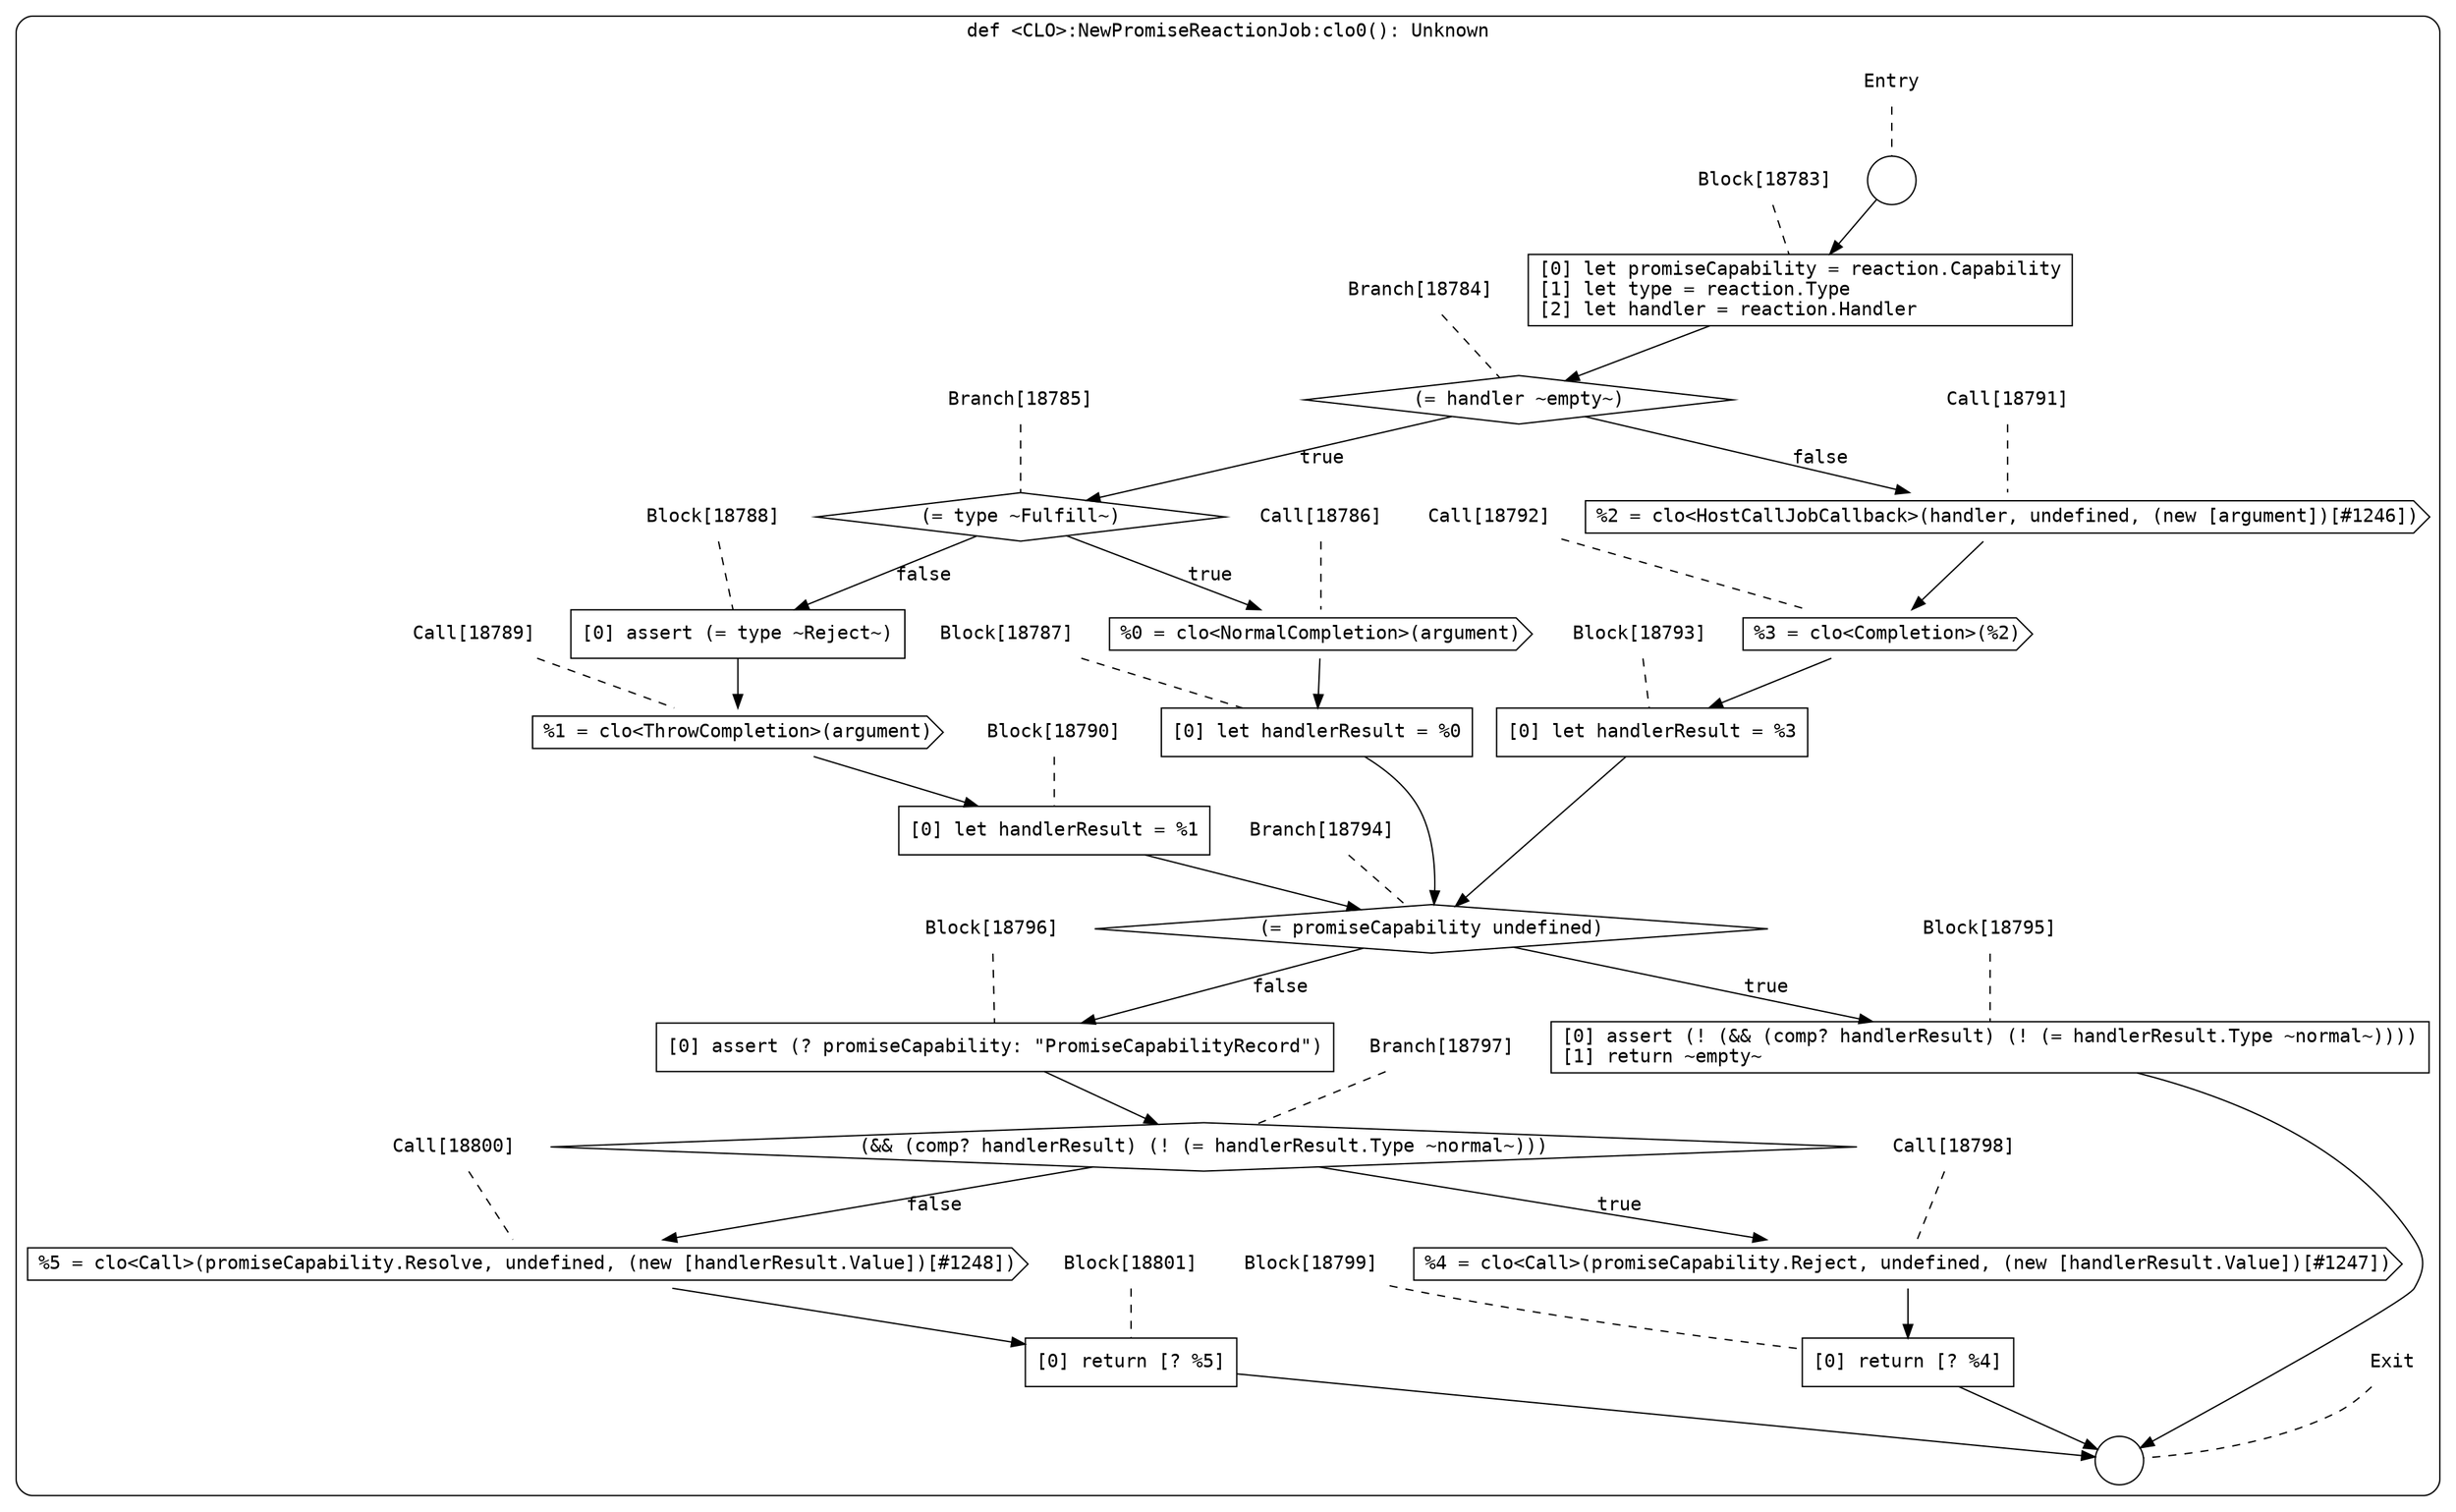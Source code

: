 digraph {
  graph [fontname = "Consolas"]
  node [fontname = "Consolas"]
  edge [fontname = "Consolas"]
  subgraph cluster2576 {
    label = "def <CLO>:NewPromiseReactionJob:clo0(): Unknown"
    style = rounded
    cluster2576_entry_name [shape=none, label=<<font color="black">Entry</font>>]
    cluster2576_entry_name -> cluster2576_entry [arrowhead=none, color="black", style=dashed]
    cluster2576_entry [shape=circle label=" " color="black" fillcolor="white" style=filled]
    cluster2576_entry -> node18783 [color="black"]
    cluster2576_exit_name [shape=none, label=<<font color="black">Exit</font>>]
    cluster2576_exit_name -> cluster2576_exit [arrowhead=none, color="black", style=dashed]
    cluster2576_exit [shape=circle label=" " color="black" fillcolor="white" style=filled]
    node18783_name [shape=none, label=<<font color="black">Block[18783]</font>>]
    node18783_name -> node18783 [arrowhead=none, color="black", style=dashed]
    node18783 [shape=box, label=<<font color="black">[0] let promiseCapability = reaction.Capability<BR ALIGN="LEFT"/>[1] let type = reaction.Type<BR ALIGN="LEFT"/>[2] let handler = reaction.Handler<BR ALIGN="LEFT"/></font>> color="black" fillcolor="white", style=filled]
    node18783 -> node18784 [color="black"]
    node18784_name [shape=none, label=<<font color="black">Branch[18784]</font>>]
    node18784_name -> node18784 [arrowhead=none, color="black", style=dashed]
    node18784 [shape=diamond, label=<<font color="black">(= handler ~empty~)</font>> color="black" fillcolor="white", style=filled]
    node18784 -> node18785 [label=<<font color="black">true</font>> color="black"]
    node18784 -> node18791 [label=<<font color="black">false</font>> color="black"]
    node18785_name [shape=none, label=<<font color="black">Branch[18785]</font>>]
    node18785_name -> node18785 [arrowhead=none, color="black", style=dashed]
    node18785 [shape=diamond, label=<<font color="black">(= type ~Fulfill~)</font>> color="black" fillcolor="white", style=filled]
    node18785 -> node18786 [label=<<font color="black">true</font>> color="black"]
    node18785 -> node18788 [label=<<font color="black">false</font>> color="black"]
    node18791_name [shape=none, label=<<font color="black">Call[18791]</font>>]
    node18791_name -> node18791 [arrowhead=none, color="black", style=dashed]
    node18791 [shape=cds, label=<<font color="black">%2 = clo&lt;HostCallJobCallback&gt;(handler, undefined, (new [argument])[#1246])</font>> color="black" fillcolor="white", style=filled]
    node18791 -> node18792 [color="black"]
    node18786_name [shape=none, label=<<font color="black">Call[18786]</font>>]
    node18786_name -> node18786 [arrowhead=none, color="black", style=dashed]
    node18786 [shape=cds, label=<<font color="black">%0 = clo&lt;NormalCompletion&gt;(argument)</font>> color="black" fillcolor="white", style=filled]
    node18786 -> node18787 [color="black"]
    node18788_name [shape=none, label=<<font color="black">Block[18788]</font>>]
    node18788_name -> node18788 [arrowhead=none, color="black", style=dashed]
    node18788 [shape=box, label=<<font color="black">[0] assert (= type ~Reject~)<BR ALIGN="LEFT"/></font>> color="black" fillcolor="white", style=filled]
    node18788 -> node18789 [color="black"]
    node18792_name [shape=none, label=<<font color="black">Call[18792]</font>>]
    node18792_name -> node18792 [arrowhead=none, color="black", style=dashed]
    node18792 [shape=cds, label=<<font color="black">%3 = clo&lt;Completion&gt;(%2)</font>> color="black" fillcolor="white", style=filled]
    node18792 -> node18793 [color="black"]
    node18787_name [shape=none, label=<<font color="black">Block[18787]</font>>]
    node18787_name -> node18787 [arrowhead=none, color="black", style=dashed]
    node18787 [shape=box, label=<<font color="black">[0] let handlerResult = %0<BR ALIGN="LEFT"/></font>> color="black" fillcolor="white", style=filled]
    node18787 -> node18794 [color="black"]
    node18789_name [shape=none, label=<<font color="black">Call[18789]</font>>]
    node18789_name -> node18789 [arrowhead=none, color="black", style=dashed]
    node18789 [shape=cds, label=<<font color="black">%1 = clo&lt;ThrowCompletion&gt;(argument)</font>> color="black" fillcolor="white", style=filled]
    node18789 -> node18790 [color="black"]
    node18793_name [shape=none, label=<<font color="black">Block[18793]</font>>]
    node18793_name -> node18793 [arrowhead=none, color="black", style=dashed]
    node18793 [shape=box, label=<<font color="black">[0] let handlerResult = %3<BR ALIGN="LEFT"/></font>> color="black" fillcolor="white", style=filled]
    node18793 -> node18794 [color="black"]
    node18794_name [shape=none, label=<<font color="black">Branch[18794]</font>>]
    node18794_name -> node18794 [arrowhead=none, color="black", style=dashed]
    node18794 [shape=diamond, label=<<font color="black">(= promiseCapability undefined)</font>> color="black" fillcolor="white", style=filled]
    node18794 -> node18795 [label=<<font color="black">true</font>> color="black"]
    node18794 -> node18796 [label=<<font color="black">false</font>> color="black"]
    node18790_name [shape=none, label=<<font color="black">Block[18790]</font>>]
    node18790_name -> node18790 [arrowhead=none, color="black", style=dashed]
    node18790 [shape=box, label=<<font color="black">[0] let handlerResult = %1<BR ALIGN="LEFT"/></font>> color="black" fillcolor="white", style=filled]
    node18790 -> node18794 [color="black"]
    node18795_name [shape=none, label=<<font color="black">Block[18795]</font>>]
    node18795_name -> node18795 [arrowhead=none, color="black", style=dashed]
    node18795 [shape=box, label=<<font color="black">[0] assert (! (&amp;&amp; (comp? handlerResult) (! (= handlerResult.Type ~normal~))))<BR ALIGN="LEFT"/>[1] return ~empty~<BR ALIGN="LEFT"/></font>> color="black" fillcolor="white", style=filled]
    node18795 -> cluster2576_exit [color="black"]
    node18796_name [shape=none, label=<<font color="black">Block[18796]</font>>]
    node18796_name -> node18796 [arrowhead=none, color="black", style=dashed]
    node18796 [shape=box, label=<<font color="black">[0] assert (? promiseCapability: &quot;PromiseCapabilityRecord&quot;)<BR ALIGN="LEFT"/></font>> color="black" fillcolor="white", style=filled]
    node18796 -> node18797 [color="black"]
    node18797_name [shape=none, label=<<font color="black">Branch[18797]</font>>]
    node18797_name -> node18797 [arrowhead=none, color="black", style=dashed]
    node18797 [shape=diamond, label=<<font color="black">(&amp;&amp; (comp? handlerResult) (! (= handlerResult.Type ~normal~)))</font>> color="black" fillcolor="white", style=filled]
    node18797 -> node18798 [label=<<font color="black">true</font>> color="black"]
    node18797 -> node18800 [label=<<font color="black">false</font>> color="black"]
    node18798_name [shape=none, label=<<font color="black">Call[18798]</font>>]
    node18798_name -> node18798 [arrowhead=none, color="black", style=dashed]
    node18798 [shape=cds, label=<<font color="black">%4 = clo&lt;Call&gt;(promiseCapability.Reject, undefined, (new [handlerResult.Value])[#1247])</font>> color="black" fillcolor="white", style=filled]
    node18798 -> node18799 [color="black"]
    node18800_name [shape=none, label=<<font color="black">Call[18800]</font>>]
    node18800_name -> node18800 [arrowhead=none, color="black", style=dashed]
    node18800 [shape=cds, label=<<font color="black">%5 = clo&lt;Call&gt;(promiseCapability.Resolve, undefined, (new [handlerResult.Value])[#1248])</font>> color="black" fillcolor="white", style=filled]
    node18800 -> node18801 [color="black"]
    node18799_name [shape=none, label=<<font color="black">Block[18799]</font>>]
    node18799_name -> node18799 [arrowhead=none, color="black", style=dashed]
    node18799 [shape=box, label=<<font color="black">[0] return [? %4]<BR ALIGN="LEFT"/></font>> color="black" fillcolor="white", style=filled]
    node18799 -> cluster2576_exit [color="black"]
    node18801_name [shape=none, label=<<font color="black">Block[18801]</font>>]
    node18801_name -> node18801 [arrowhead=none, color="black", style=dashed]
    node18801 [shape=box, label=<<font color="black">[0] return [? %5]<BR ALIGN="LEFT"/></font>> color="black" fillcolor="white", style=filled]
    node18801 -> cluster2576_exit [color="black"]
  }
}